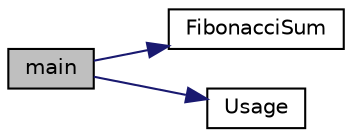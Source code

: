 digraph "main"
{
 // INTERACTIVE_SVG=YES
 // LATEX_PDF_SIZE
  edge [fontname="Helvetica",fontsize="10",labelfontname="Helvetica",labelfontsize="10"];
  node [fontname="Helvetica",fontsize="10",shape=record];
  rankdir="LR";
  Node1 [label="main",height=0.2,width=0.4,color="black", fillcolor="grey75", style="filled", fontcolor="black",tooltip="Universidad de La Laguna Escuela Superior de Ingeniería y Tecnología Grado en Ingeniería Informática ..."];
  Node1 -> Node2 [color="midnightblue",fontsize="10",style="solid",fontname="Helvetica"];
  Node2 [label="FibonacciSum",height=0.2,width=0.4,color="black", fillcolor="white", style="filled",URL="$fibonacci__sum_8cc.html#ac425b2614dbfd00399b158067d4015d2",tooltip="Devuelve el valor de la suma de todos los términos de valor par de la serie de Fibonacci menores que ..."];
  Node1 -> Node3 [color="midnightblue",fontsize="10",style="solid",fontname="Helvetica"];
  Node3 [label="Usage",height=0.2,width=0.4,color="black", fillcolor="white", style="filled",URL="$fibonacci__sum_8cc.html#aeac332c082069f54e8769d311dd2049d",tooltip="Universidad de La Laguna Escuela Superior de Ingeniería y Tecnología Grado en Ingeniería Informática ..."];
}
